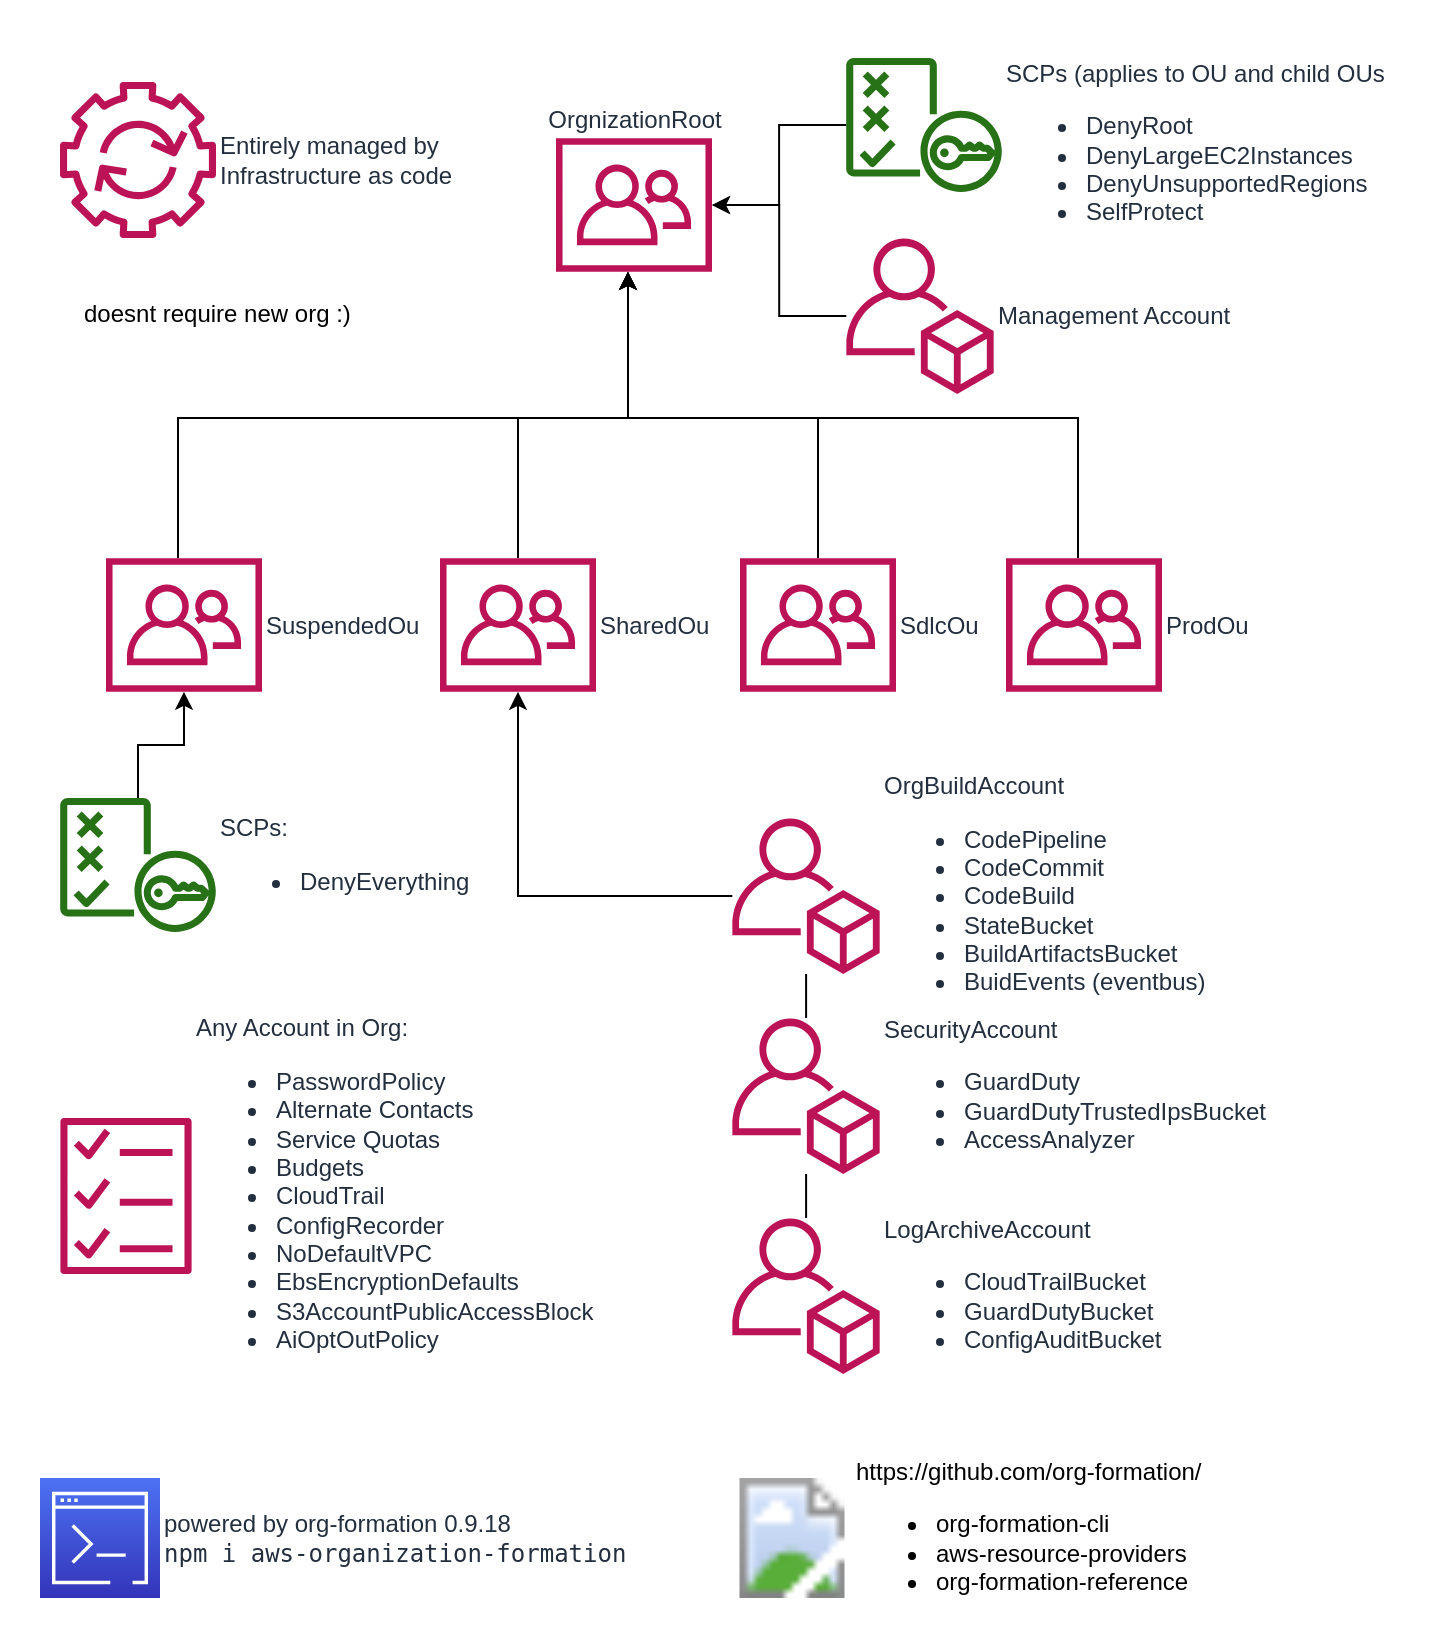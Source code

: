 <mxfile version="12.4.2" type="device" pages="1"><diagram id="go0BJurrN4k5BXgnJoQ6" name="Page-1"><mxGraphModel dx="1106" dy="770" grid="1" gridSize="10" guides="1" tooltips="1" connect="1" arrows="1" fold="1" page="1" pageScale="1" pageWidth="827" pageHeight="1169" math="0" shadow="0"><root><mxCell id="0"/><mxCell id="1" parent="0"/><mxCell id="etCmGPvI7CmzT2WAhlql-39" value="" style="fillColor=none;strokeColor=none;dashed=0;verticalAlign=top;fontStyle=0;fontColor=#232F3D;labelBackgroundColor=#ffffff;" parent="1" vertex="1"><mxGeometry x="60" y="40" width="720" height="800" as="geometry"/></mxCell><mxCell id="etCmGPvI7CmzT2WAhlql-10" style="edgeStyle=orthogonalEdgeStyle;rounded=0;orthogonalLoop=1;jettySize=auto;html=1;" parent="1" source="etCmGPvI7CmzT2WAhlql-1" target="etCmGPvI7CmzT2WAhlql-15" edge="1"><mxGeometry relative="1" as="geometry"><mxPoint x="374" y="168" as="targetPoint"/><Array as="points"><mxPoint x="319" y="230"/><mxPoint x="374" y="230"/></Array></mxGeometry></mxCell><mxCell id="etCmGPvI7CmzT2WAhlql-1" value="&lt;span class=&quot;pl-ent&quot;&gt;SharedOu&lt;/span&gt;" style="outlineConnect=0;fontColor=#232F3E;gradientColor=none;fillColor=#BC1356;strokeColor=none;dashed=0;verticalLabelPosition=middle;verticalAlign=middle;align=left;html=1;fontSize=12;fontStyle=0;aspect=fixed;pointerEvents=1;shape=mxgraph.aws4.organizations_organizational_unit;labelPosition=right;" parent="1" vertex="1"><mxGeometry x="280" y="300" width="78" height="67" as="geometry"/></mxCell><mxCell id="etCmGPvI7CmzT2WAhlql-12" style="edgeStyle=orthogonalEdgeStyle;rounded=0;orthogonalLoop=1;jettySize=auto;html=1;" parent="1" source="etCmGPvI7CmzT2WAhlql-2" target="etCmGPvI7CmzT2WAhlql-15" edge="1"><mxGeometry relative="1" as="geometry"><mxPoint x="374" y="160" as="targetPoint"/><Array as="points"><mxPoint x="469" y="230"/><mxPoint x="374" y="230"/></Array></mxGeometry></mxCell><mxCell id="etCmGPvI7CmzT2WAhlql-2" value="&lt;span class=&quot;pl-ent&quot;&gt;SdlcOu&lt;/span&gt;" style="outlineConnect=0;fontColor=#232F3E;gradientColor=none;fillColor=#BC1356;strokeColor=none;dashed=0;verticalLabelPosition=middle;verticalAlign=middle;align=left;html=1;fontSize=12;fontStyle=0;aspect=fixed;pointerEvents=1;shape=mxgraph.aws4.organizations_organizational_unit;labelPosition=right;" parent="1" vertex="1"><mxGeometry x="430" y="300" width="78" height="67" as="geometry"/></mxCell><mxCell id="etCmGPvI7CmzT2WAhlql-13" style="edgeStyle=orthogonalEdgeStyle;rounded=0;orthogonalLoop=1;jettySize=auto;html=1;" parent="1" source="etCmGPvI7CmzT2WAhlql-3" target="etCmGPvI7CmzT2WAhlql-15" edge="1"><mxGeometry relative="1" as="geometry"><mxPoint x="374" y="168" as="targetPoint"/><Array as="points"><mxPoint x="599" y="230"/><mxPoint x="374" y="230"/></Array></mxGeometry></mxCell><mxCell id="etCmGPvI7CmzT2WAhlql-3" value="&lt;span class=&quot;pl-ent&quot;&gt;ProdOu&lt;/span&gt;" style="outlineConnect=0;fontColor=#232F3E;gradientColor=none;fillColor=#BC1356;strokeColor=none;dashed=0;verticalLabelPosition=middle;verticalAlign=middle;align=left;html=1;fontSize=12;fontStyle=0;aspect=fixed;pointerEvents=1;shape=mxgraph.aws4.organizations_organizational_unit;labelPosition=right;" parent="1" vertex="1"><mxGeometry x="563" y="300" width="78" height="67" as="geometry"/></mxCell><mxCell id="etCmGPvI7CmzT2WAhlql-9" style="edgeStyle=orthogonalEdgeStyle;rounded=0;orthogonalLoop=1;jettySize=auto;html=1;" parent="1" source="etCmGPvI7CmzT2WAhlql-7" target="etCmGPvI7CmzT2WAhlql-15" edge="1"><mxGeometry relative="1" as="geometry"><mxPoint x="374" y="168" as="targetPoint"/><Array as="points"><mxPoint x="149" y="230"/><mxPoint x="374" y="230"/></Array></mxGeometry></mxCell><mxCell id="etCmGPvI7CmzT2WAhlql-7" value="&lt;span class=&quot;pl-ent&quot;&gt;SuspendedOu&lt;br&gt;&lt;/span&gt;" style="outlineConnect=0;fontColor=#232F3E;gradientColor=none;fillColor=#BC1356;strokeColor=none;dashed=0;verticalLabelPosition=middle;verticalAlign=middle;align=left;html=1;fontSize=12;fontStyle=0;aspect=fixed;pointerEvents=1;shape=mxgraph.aws4.organizations_organizational_unit;labelPosition=right;" parent="1" vertex="1"><mxGeometry x="113" y="300" width="78" height="67" as="geometry"/></mxCell><mxCell id="etCmGPvI7CmzT2WAhlql-18" style="edgeStyle=orthogonalEdgeStyle;rounded=0;orthogonalLoop=1;jettySize=auto;html=1;" parent="1" source="etCmGPvI7CmzT2WAhlql-8" target="etCmGPvI7CmzT2WAhlql-15" edge="1"><mxGeometry relative="1" as="geometry"/></mxCell><mxCell id="etCmGPvI7CmzT2WAhlql-8" value="&lt;br&gt;&lt;br&gt;SCPs (applies to OU and child OUs&lt;br&gt;&lt;ul&gt;&lt;li&gt;DenyRoot&lt;/li&gt;&lt;li&gt;DenyLargeEC2Instances&lt;/li&gt;&lt;li&gt;DenyUnsupportedRegions&lt;/li&gt;&lt;li&gt;SelfProtect&lt;/li&gt;&lt;/ul&gt;" style="outlineConnect=0;fontColor=#232F3E;gradientColor=none;fillColor=#277116;strokeColor=none;dashed=0;verticalLabelPosition=middle;verticalAlign=middle;align=left;html=1;fontSize=12;fontStyle=0;aspect=fixed;pointerEvents=1;shape=mxgraph.aws4.policy;labelPosition=right;" parent="1" vertex="1"><mxGeometry x="483" y="50" width="78" height="67" as="geometry"/></mxCell><mxCell id="etCmGPvI7CmzT2WAhlql-24" style="edgeStyle=orthogonalEdgeStyle;rounded=0;orthogonalLoop=1;jettySize=auto;html=1;" parent="1" source="etCmGPvI7CmzT2WAhlql-14" target="etCmGPvI7CmzT2WAhlql-1" edge="1"><mxGeometry relative="1" as="geometry"><Array as="points"><mxPoint x="319" y="469"/></Array></mxGeometry></mxCell><mxCell id="etCmGPvI7CmzT2WAhlql-14" value="&lt;span class=&quot;pl-ent&quot;&gt;OrgBuildAccount&amp;nbsp;&lt;br&gt;&lt;ul&gt;&lt;li&gt;&lt;span class=&quot;pl-ent&quot;&gt;CodePipeline&lt;br&gt;&lt;/span&gt;&lt;/li&gt;&lt;li&gt;&lt;span class=&quot;pl-ent&quot;&gt;CodeCommit&lt;br&gt;&lt;/span&gt;&lt;/li&gt;&lt;li&gt;&lt;span class=&quot;pl-ent&quot;&gt;CodeBuild&lt;br&gt;&lt;/span&gt;&lt;/li&gt;&lt;li&gt;&lt;span class=&quot;pl-ent&quot;&gt;StateBucket&lt;/span&gt;&lt;br&gt;&lt;/li&gt;&lt;li&gt;&lt;span class=&quot;pl-ent&quot;&gt;BuildArtifactsBucket&lt;/span&gt;&lt;br&gt;&lt;/li&gt;&lt;li&gt;&lt;span class=&quot;pl-ent&quot;&gt;BuidEvents (eventbus)&lt;/span&gt;&lt;/li&gt;&lt;/ul&gt;&lt;/span&gt;" style="outlineConnect=0;fontColor=#232F3E;gradientColor=none;fillColor=#BC1356;strokeColor=none;dashed=0;verticalLabelPosition=middle;verticalAlign=middle;align=left;html=1;fontSize=12;fontStyle=0;aspect=fixed;pointerEvents=1;shape=mxgraph.aws4.organizations_account;labelPosition=right;" parent="1" vertex="1"><mxGeometry x="426" y="430" width="74" height="78" as="geometry"/></mxCell><mxCell id="etCmGPvI7CmzT2WAhlql-15" value="&lt;span class=&quot;pl-ent&quot;&gt;OrgnizationRoot&lt;br&gt;&lt;/span&gt;" style="outlineConnect=0;fontColor=#232F3E;gradientColor=none;fillColor=#BC1356;strokeColor=none;dashed=0;verticalLabelPosition=top;verticalAlign=bottom;align=center;html=1;fontSize=12;fontStyle=0;aspect=fixed;pointerEvents=1;shape=mxgraph.aws4.organizations_organizational_unit;labelPosition=center;" parent="1" vertex="1"><mxGeometry x="338" y="90" width="78" height="67" as="geometry"/></mxCell><mxCell id="etCmGPvI7CmzT2WAhlql-17" style="edgeStyle=orthogonalEdgeStyle;rounded=0;orthogonalLoop=1;jettySize=auto;html=1;" parent="1" source="etCmGPvI7CmzT2WAhlql-16" target="etCmGPvI7CmzT2WAhlql-15" edge="1"><mxGeometry relative="1" as="geometry"/></mxCell><mxCell id="etCmGPvI7CmzT2WAhlql-16" value="Management Account" style="outlineConnect=0;fontColor=#232F3E;gradientColor=none;fillColor=#BC1356;strokeColor=none;dashed=0;verticalLabelPosition=middle;verticalAlign=middle;align=left;html=1;fontSize=12;fontStyle=0;aspect=fixed;pointerEvents=1;shape=mxgraph.aws4.organizations_account;labelPosition=right;" parent="1" vertex="1"><mxGeometry x="483" y="140" width="74" height="78" as="geometry"/></mxCell><mxCell id="etCmGPvI7CmzT2WAhlql-26" style="edgeStyle=orthogonalEdgeStyle;rounded=0;orthogonalLoop=1;jettySize=auto;html=1;endArrow=none;endFill=0;" parent="1" source="etCmGPvI7CmzT2WAhlql-22" target="etCmGPvI7CmzT2WAhlql-14" edge="1"><mxGeometry relative="1" as="geometry"/></mxCell><mxCell id="etCmGPvI7CmzT2WAhlql-22" value="SecurityAccount&lt;br&gt;&lt;ul&gt;&lt;li&gt;&lt;span class=&quot;pl-ent&quot;&gt;GuardDuty&lt;/span&gt;&lt;/li&gt;&lt;li&gt;&lt;span class=&quot;pl-ent&quot;&gt;GuardDutyTrustedIpsBucket&lt;br&gt;&lt;/span&gt;&lt;/li&gt;&lt;li&gt;&lt;span class=&quot;pl-ent&quot;&gt;AccessAnalyzer&lt;br&gt;&lt;/span&gt;&lt;/li&gt;&lt;/ul&gt;" style="outlineConnect=0;fontColor=#232F3E;gradientColor=none;fillColor=#BC1356;strokeColor=none;dashed=0;verticalLabelPosition=middle;verticalAlign=middle;align=left;html=1;fontSize=12;fontStyle=0;aspect=fixed;pointerEvents=1;shape=mxgraph.aws4.organizations_account;labelPosition=right;" parent="1" vertex="1"><mxGeometry x="426" y="530" width="74" height="78" as="geometry"/></mxCell><mxCell id="etCmGPvI7CmzT2WAhlql-27" style="edgeStyle=orthogonalEdgeStyle;rounded=0;orthogonalLoop=1;jettySize=auto;html=1;endArrow=none;endFill=0;" parent="1" source="etCmGPvI7CmzT2WAhlql-23" target="etCmGPvI7CmzT2WAhlql-22" edge="1"><mxGeometry relative="1" as="geometry"/></mxCell><mxCell id="etCmGPvI7CmzT2WAhlql-23" value="LogArchiveAccount&lt;br&gt;&lt;ul&gt;&lt;li&gt;&lt;span class=&quot;pl-ent&quot;&gt;CloudTrailBucket&lt;/span&gt;&lt;br&gt;&lt;/li&gt;&lt;li&gt;&lt;span class=&quot;pl-ent&quot;&gt;GuardDutyBucket&lt;br&gt;&lt;/span&gt;&lt;/li&gt;&lt;li&gt;&lt;span class=&quot;pl-ent&quot;&gt;ConfigAuditBucket&lt;br&gt;&lt;/span&gt;&lt;/li&gt;&lt;/ul&gt;" style="outlineConnect=0;fontColor=#232F3E;gradientColor=none;fillColor=#BC1356;strokeColor=none;dashed=0;verticalLabelPosition=middle;verticalAlign=middle;align=left;html=1;fontSize=12;fontStyle=0;aspect=fixed;pointerEvents=1;shape=mxgraph.aws4.organizations_account;labelPosition=right;" parent="1" vertex="1"><mxGeometry x="426" y="630" width="74" height="78" as="geometry"/></mxCell><mxCell id="etCmGPvI7CmzT2WAhlql-29" style="edgeStyle=orthogonalEdgeStyle;rounded=0;orthogonalLoop=1;jettySize=auto;html=1;endArrow=classic;endFill=1;" parent="1" source="etCmGPvI7CmzT2WAhlql-30" target="etCmGPvI7CmzT2WAhlql-7" edge="1"><mxGeometry relative="1" as="geometry"><mxPoint x="152" y="420" as="sourcePoint"/><Array as="points"/></mxGeometry></mxCell><mxCell id="etCmGPvI7CmzT2WAhlql-30" value="SCPs:&lt;br&gt;&lt;ul&gt;&lt;li&gt;DenyEverything&lt;/li&gt;&lt;/ul&gt;" style="outlineConnect=0;fontColor=#232F3E;gradientColor=none;fillColor=#277116;strokeColor=none;dashed=0;verticalLabelPosition=middle;verticalAlign=middle;align=left;html=1;fontSize=12;fontStyle=0;aspect=fixed;pointerEvents=1;shape=mxgraph.aws4.policy;labelPosition=right;" parent="1" vertex="1"><mxGeometry x="90" y="420" width="78" height="67" as="geometry"/></mxCell><mxCell id="etCmGPvI7CmzT2WAhlql-37" value="Any Account in Org:&lt;br&gt;&lt;ul&gt;&lt;li&gt;PasswordPolicy&lt;/li&gt;&lt;li&gt;Alternate Contacts&lt;br&gt;&lt;/li&gt;&lt;li&gt;Service Quotas&lt;/li&gt;&lt;li&gt;Budgets&lt;br&gt;&lt;/li&gt;&lt;li&gt;CloudTrail&lt;/li&gt;&lt;li&gt;ConfigRecorder&lt;/li&gt;&lt;li&gt;NoDefaultVPC&lt;/li&gt;&lt;li&gt;EbsEncryptionDefaults&lt;/li&gt;&lt;li&gt;S3AccountPublicAccessBlock&lt;/li&gt;&lt;li&gt;AiOptOutPolicy&lt;br&gt;&lt;/li&gt;&lt;/ul&gt;" style="outlineConnect=0;fontColor=#232F3E;gradientColor=none;fillColor=#BC1356;strokeColor=none;dashed=0;verticalLabelPosition=middle;verticalAlign=middle;align=left;html=1;fontSize=12;fontStyle=0;aspect=fixed;pointerEvents=1;shape=mxgraph.aws4.checklist;labelBackgroundColor=none;labelPosition=right;" parent="1" vertex="1"><mxGeometry x="90" y="580" width="66" height="78" as="geometry"/></mxCell><mxCell id="etCmGPvI7CmzT2WAhlql-38" value="Entirely managed by &lt;br&gt;Infrastructure as code" style="outlineConnect=0;fontColor=#232F3E;gradientColor=none;fillColor=#BC1356;strokeColor=none;dashed=0;verticalLabelPosition=middle;verticalAlign=middle;align=left;html=1;fontSize=12;fontStyle=0;aspect=fixed;pointerEvents=1;shape=mxgraph.aws4.automation;labelBackgroundColor=none;labelPosition=right;" parent="1" vertex="1"><mxGeometry x="90" y="62" width="78" height="78" as="geometry"/></mxCell><mxCell id="etCmGPvI7CmzT2WAhlql-42" value="powered by org-formation 0.9.18&lt;br&gt;&lt;code class=&quot;flex-auto truncate db&quot; title=&quot;Copy Command to Clipboard&quot;&gt;npm i aws-organization-formation&lt;/code&gt;" style="outlineConnect=0;fontColor=#232F3E;gradientColor=#4D72F3;gradientDirection=north;fillColor=#3334B9;strokeColor=#ffffff;dashed=0;verticalLabelPosition=middle;verticalAlign=middle;align=left;html=1;fontSize=12;fontStyle=0;aspect=fixed;shape=mxgraph.aws4.resourceIcon;resIcon=mxgraph.aws4.command_line_interface;labelBackgroundColor=none;labelPosition=right;" parent="1" vertex="1"><mxGeometry x="80" y="760" width="60" height="60" as="geometry"/></mxCell><mxCell id="etCmGPvI7CmzT2WAhlql-43" value="https://github.com/org-formation/&lt;br&gt;&lt;ul&gt;&lt;li&gt;org-formation-cli&lt;/li&gt;&lt;li&gt;aws-resource-providers&lt;/li&gt;&lt;li&gt;org-formation-reference&lt;/li&gt;&lt;/ul&gt;" style="shape=image;html=1;verticalLabelPosition=middle;labelBackgroundColor=none;verticalAlign=middle;imageAspect=1;aspect=fixed;image=https://pbs.twimg.com/profile_images/1414990564408262661/r6YemvF9_400x400.jpg;labelPosition=right;align=left;" parent="1" vertex="1"><mxGeometry x="426" y="760" width="60" height="60" as="geometry"/></mxCell><mxCell id="Due61HRd0XnZQhildBP9-3" value="doesnt require new org :)" style="text;html=1;" parent="1" vertex="1"><mxGeometry x="100" y="164" width="160" height="30" as="geometry"/></mxCell></root></mxGraphModel></diagram></mxfile>